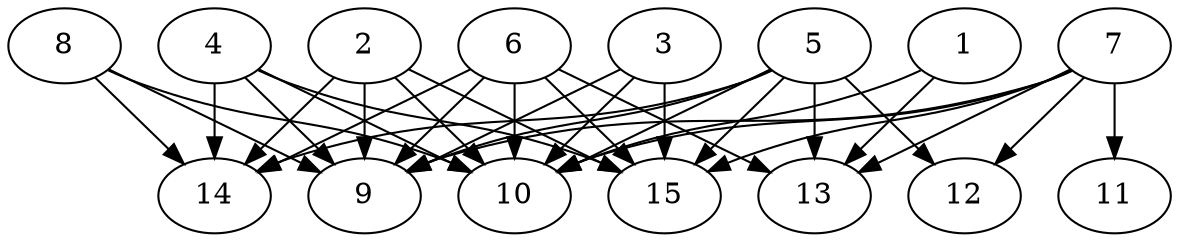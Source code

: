 // DAG automatically generated by daggen at Thu Oct  3 13:59:26 2019
// ./daggen --dot -n 15 --ccr 0.3 --fat 0.9 --regular 0.7 --density 0.9 --mindata 5242880 --maxdata 52428800 
digraph G {
  1 [size="57275733", alpha="0.07", expect_size="17182720"] 
  1 -> 10 [size ="17182720"]
  1 -> 13 [size ="17182720"]
  2 [size="160925013", alpha="0.10", expect_size="48277504"] 
  2 -> 9 [size ="48277504"]
  2 -> 10 [size ="48277504"]
  2 -> 14 [size ="48277504"]
  2 -> 15 [size ="48277504"]
  3 [size="145807360", alpha="0.04", expect_size="43742208"] 
  3 -> 9 [size ="43742208"]
  3 -> 10 [size ="43742208"]
  3 -> 15 [size ="43742208"]
  4 [size="94238720", alpha="0.19", expect_size="28271616"] 
  4 -> 9 [size ="28271616"]
  4 -> 10 [size ="28271616"]
  4 -> 14 [size ="28271616"]
  4 -> 15 [size ="28271616"]
  5 [size="142803627", alpha="0.16", expect_size="42841088"] 
  5 -> 9 [size ="42841088"]
  5 -> 10 [size ="42841088"]
  5 -> 12 [size ="42841088"]
  5 -> 13 [size ="42841088"]
  5 -> 14 [size ="42841088"]
  5 -> 15 [size ="42841088"]
  6 [size="108376747", alpha="0.06", expect_size="32513024"] 
  6 -> 9 [size ="32513024"]
  6 -> 10 [size ="32513024"]
  6 -> 13 [size ="32513024"]
  6 -> 14 [size ="32513024"]
  6 -> 15 [size ="32513024"]
  7 [size="158692693", alpha="0.09", expect_size="47607808"] 
  7 -> 9 [size ="47607808"]
  7 -> 10 [size ="47607808"]
  7 -> 11 [size ="47607808"]
  7 -> 12 [size ="47607808"]
  7 -> 13 [size ="47607808"]
  7 -> 15 [size ="47607808"]
  8 [size="129406293", alpha="0.07", expect_size="38821888"] 
  8 -> 9 [size ="38821888"]
  8 -> 10 [size ="38821888"]
  8 -> 14 [size ="38821888"]
  9 [size="65320960", alpha="0.03", expect_size="19596288"] 
  10 [size="68164267", alpha="0.06", expect_size="20449280"] 
  11 [size="167434240", alpha="0.09", expect_size="50230272"] 
  12 [size="66280107", alpha="0.16", expect_size="19884032"] 
  13 [size="146097493", alpha="0.05", expect_size="43829248"] 
  14 [size="22411947", alpha="0.05", expect_size="6723584"] 
  15 [size="18206720", alpha="0.11", expect_size="5462016"] 
}
